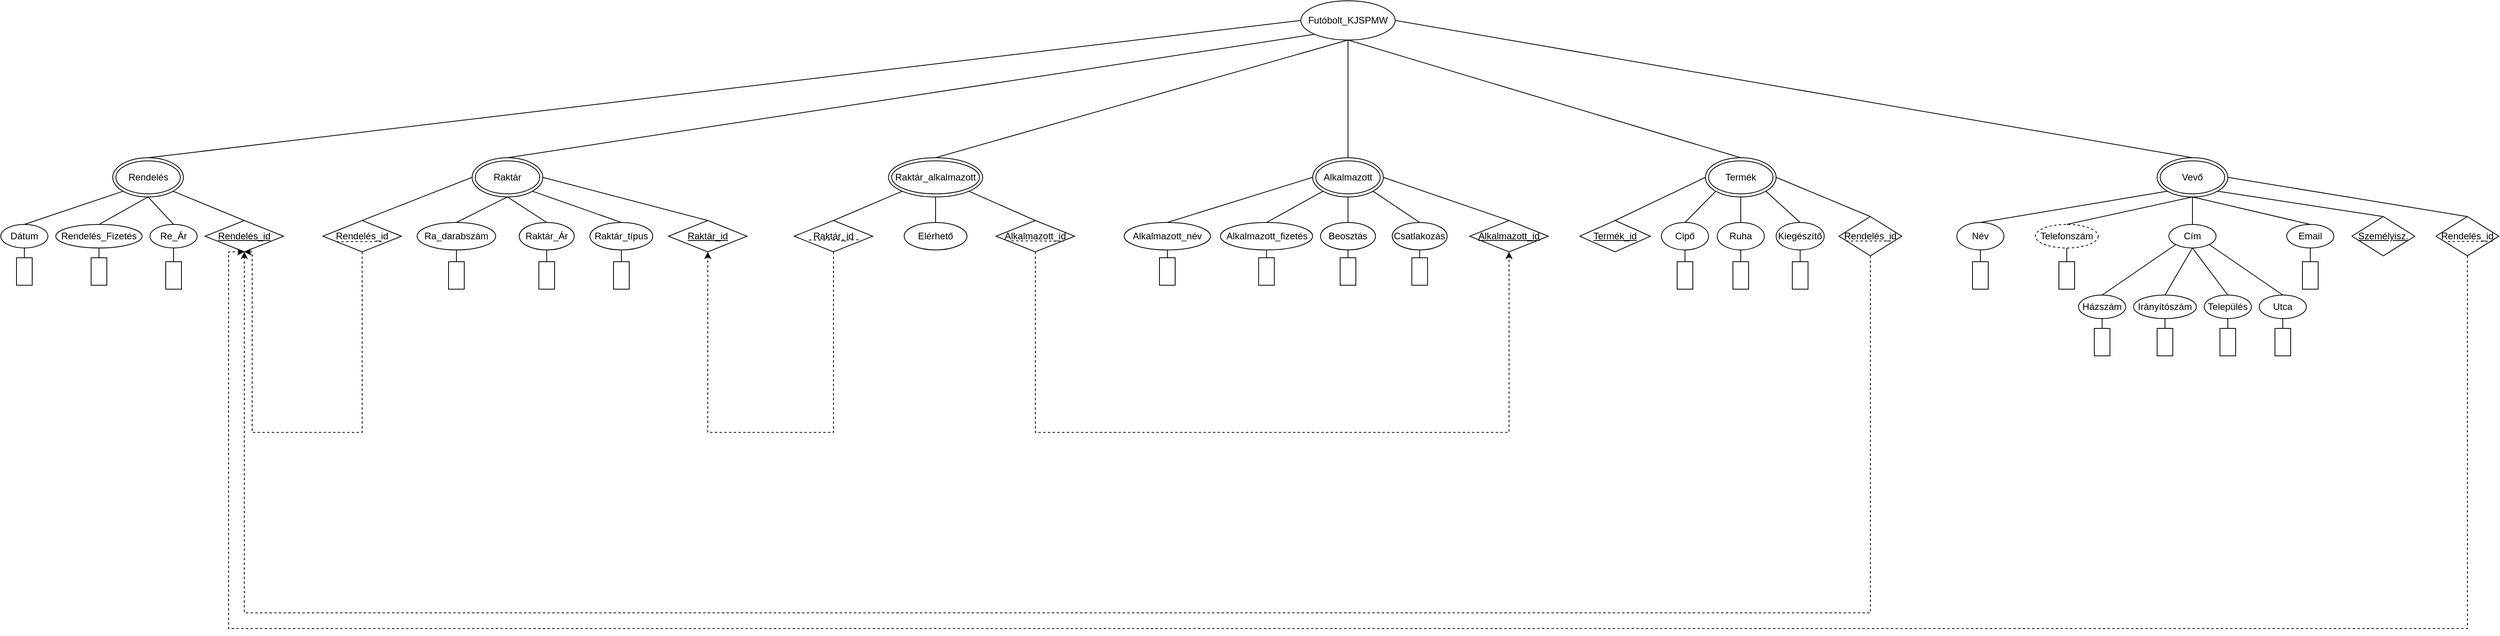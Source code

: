 <mxfile version="22.0.8" type="device">
  <diagram id="63BBPcMvWA2ueMVpNWyI" name="Page-1">
    <mxGraphModel dx="5061" dy="1160" grid="1" gridSize="10" guides="1" tooltips="1" connect="1" arrows="1" fold="1" page="1" pageScale="1" pageWidth="827" pageHeight="1169" math="0" shadow="0">
      <root>
        <mxCell id="0" />
        <mxCell id="1" parent="0" />
        <mxCell id="jJeBZXFCm9ks7arBBFyv-1" value="Futóbolt_KJSPMW" style="ellipse;whiteSpace=wrap;html=1;" parent="1" vertex="1">
          <mxGeometry x="-75" y="170" width="120" height="50" as="geometry" />
        </mxCell>
        <mxCell id="jJeBZXFCm9ks7arBBFyv-6" value="Raktár" style="ellipse;shape=doubleEllipse;whiteSpace=wrap;html=1;" parent="1" vertex="1">
          <mxGeometry x="-1130" y="370" width="90" height="50" as="geometry" />
        </mxCell>
        <mxCell id="jJeBZXFCm9ks7arBBFyv-7" value="Rendelés" style="ellipse;shape=doubleEllipse;whiteSpace=wrap;html=1;" parent="1" vertex="1">
          <mxGeometry x="-1587.5" y="370" width="90" height="50" as="geometry" />
        </mxCell>
        <mxCell id="jJeBZXFCm9ks7arBBFyv-8" value="Termék" style="ellipse;shape=doubleEllipse;whiteSpace=wrap;html=1;" parent="1" vertex="1">
          <mxGeometry x="440" y="370" width="90" height="50" as="geometry" />
        </mxCell>
        <mxCell id="jJeBZXFCm9ks7arBBFyv-10" value="Alkalmazott" style="ellipse;shape=doubleEllipse;whiteSpace=wrap;html=1;" parent="1" vertex="1">
          <mxGeometry x="-60" y="370" width="90" height="50" as="geometry" />
        </mxCell>
        <mxCell id="jJeBZXFCm9ks7arBBFyv-58" value="Dátum" style="ellipse;whiteSpace=wrap;html=1;" parent="1" vertex="1">
          <mxGeometry x="-1730" y="455" width="60" height="30" as="geometry" />
        </mxCell>
        <mxCell id="jJeBZXFCm9ks7arBBFyv-59" value="Rendelés_Fizetés" style="ellipse;whiteSpace=wrap;html=1;" parent="1" vertex="1">
          <mxGeometry x="-1660" y="455" width="110" height="30" as="geometry" />
        </mxCell>
        <mxCell id="jJeBZXFCm9ks7arBBFyv-61" value="Re_Ár" style="ellipse;whiteSpace=wrap;html=1;" parent="1" vertex="1">
          <mxGeometry x="-1540" y="455" width="60" height="30" as="geometry" />
        </mxCell>
        <mxCell id="jJeBZXFCm9ks7arBBFyv-62" value="" style="rounded=0;whiteSpace=wrap;html=1;rotation=90;" parent="1" vertex="1">
          <mxGeometry x="-1527.5" y="510" width="35" height="20" as="geometry" />
        </mxCell>
        <mxCell id="jJeBZXFCm9ks7arBBFyv-64" value="" style="rounded=0;whiteSpace=wrap;html=1;rotation=90;" parent="1" vertex="1">
          <mxGeometry x="-1717.5" y="505" width="35" height="20" as="geometry" />
        </mxCell>
        <mxCell id="jJeBZXFCm9ks7arBBFyv-65" value="" style="rounded=0;whiteSpace=wrap;html=1;rotation=90;" parent="1" vertex="1">
          <mxGeometry x="-1622.5" y="505" width="35" height="20" as="geometry" />
        </mxCell>
        <mxCell id="jJeBZXFCm9ks7arBBFyv-66" value="" style="endArrow=none;html=1;rounded=0;entryX=0;entryY=0.5;entryDx=0;entryDy=0;exitX=0.5;exitY=1;exitDx=0;exitDy=0;" parent="1" source="jJeBZXFCm9ks7arBBFyv-59" target="jJeBZXFCm9ks7arBBFyv-65" edge="1">
          <mxGeometry width="50" height="50" relative="1" as="geometry">
            <mxPoint x="-1745" y="560" as="sourcePoint" />
            <mxPoint x="-1695" y="510" as="targetPoint" />
          </mxGeometry>
        </mxCell>
        <mxCell id="jJeBZXFCm9ks7arBBFyv-67" value="" style="endArrow=none;html=1;rounded=0;entryX=0;entryY=0.5;entryDx=0;entryDy=0;exitX=0.5;exitY=1;exitDx=0;exitDy=0;" parent="1" source="jJeBZXFCm9ks7arBBFyv-58" target="jJeBZXFCm9ks7arBBFyv-64" edge="1">
          <mxGeometry width="50" height="50" relative="1" as="geometry">
            <mxPoint x="-1725" y="560" as="sourcePoint" />
            <mxPoint x="-1675" y="510" as="targetPoint" />
          </mxGeometry>
        </mxCell>
        <mxCell id="jJeBZXFCm9ks7arBBFyv-68" value="" style="endArrow=none;html=1;rounded=0;entryX=0.5;entryY=1;entryDx=0;entryDy=0;exitX=0;exitY=0.5;exitDx=0;exitDy=0;" parent="1" source="jJeBZXFCm9ks7arBBFyv-62" target="jJeBZXFCm9ks7arBBFyv-61" edge="1">
          <mxGeometry width="50" height="50" relative="1" as="geometry">
            <mxPoint x="-1505" y="615" as="sourcePoint" />
            <mxPoint x="-1455" y="565" as="targetPoint" />
          </mxGeometry>
        </mxCell>
        <mxCell id="jJeBZXFCm9ks7arBBFyv-74" value="" style="group" parent="1" vertex="1" connectable="0">
          <mxGeometry x="-1470" y="450" width="100" height="40" as="geometry" />
        </mxCell>
        <mxCell id="jJeBZXFCm9ks7arBBFyv-72" value="&lt;u&gt;Rendelés_id&lt;/u&gt;" style="rhombus;whiteSpace=wrap;html=1;" parent="jJeBZXFCm9ks7arBBFyv-74" vertex="1">
          <mxGeometry width="100" height="40" as="geometry" />
        </mxCell>
        <mxCell id="jJeBZXFCm9ks7arBBFyv-81" value="" style="endArrow=none;html=1;rounded=0;entryX=0.5;entryY=0;entryDx=0;entryDy=0;exitX=1;exitY=1;exitDx=0;exitDy=0;" parent="1" source="jJeBZXFCm9ks7arBBFyv-7" target="jJeBZXFCm9ks7arBBFyv-72" edge="1">
          <mxGeometry width="50" height="50" relative="1" as="geometry">
            <mxPoint x="-1490" y="630" as="sourcePoint" />
            <mxPoint x="-1440" y="580" as="targetPoint" />
          </mxGeometry>
        </mxCell>
        <mxCell id="jJeBZXFCm9ks7arBBFyv-82" value="" style="endArrow=none;html=1;rounded=0;entryX=0.5;entryY=0;entryDx=0;entryDy=0;exitX=0.5;exitY=1;exitDx=0;exitDy=0;" parent="1" source="jJeBZXFCm9ks7arBBFyv-7" target="jJeBZXFCm9ks7arBBFyv-61" edge="1">
          <mxGeometry width="50" height="50" relative="1" as="geometry">
            <mxPoint x="-1490" y="630" as="sourcePoint" />
            <mxPoint x="-1440" y="580" as="targetPoint" />
          </mxGeometry>
        </mxCell>
        <mxCell id="jJeBZXFCm9ks7arBBFyv-83" value="" style="endArrow=none;html=1;rounded=0;entryX=0.5;entryY=0;entryDx=0;entryDy=0;exitX=0.5;exitY=1;exitDx=0;exitDy=0;" parent="1" source="jJeBZXFCm9ks7arBBFyv-7" target="jJeBZXFCm9ks7arBBFyv-59" edge="1">
          <mxGeometry width="50" height="50" relative="1" as="geometry">
            <mxPoint x="-1490" y="630" as="sourcePoint" />
            <mxPoint x="-1440" y="580" as="targetPoint" />
          </mxGeometry>
        </mxCell>
        <mxCell id="jJeBZXFCm9ks7arBBFyv-84" value="" style="endArrow=none;html=1;rounded=0;entryX=0.5;entryY=0;entryDx=0;entryDy=0;exitX=0;exitY=1;exitDx=0;exitDy=0;" parent="1" source="jJeBZXFCm9ks7arBBFyv-7" target="jJeBZXFCm9ks7arBBFyv-58" edge="1">
          <mxGeometry width="50" height="50" relative="1" as="geometry">
            <mxPoint x="-1490" y="630" as="sourcePoint" />
            <mxPoint x="-1440" y="580" as="targetPoint" />
          </mxGeometry>
        </mxCell>
        <mxCell id="jJeBZXFCm9ks7arBBFyv-87" value="Cipő" style="ellipse;whiteSpace=wrap;html=1;" parent="1" vertex="1">
          <mxGeometry x="384" y="452.5" width="60" height="35" as="geometry" />
        </mxCell>
        <mxCell id="jJeBZXFCm9ks7arBBFyv-88" value="" style="rounded=0;whiteSpace=wrap;html=1;rotation=90;" parent="1" vertex="1">
          <mxGeometry x="396.5" y="510" width="35" height="20" as="geometry" />
        </mxCell>
        <mxCell id="jJeBZXFCm9ks7arBBFyv-89" value="" style="endArrow=none;html=1;rounded=0;entryX=0.5;entryY=1;entryDx=0;entryDy=0;exitX=0;exitY=0.5;exitDx=0;exitDy=0;" parent="1" source="jJeBZXFCm9ks7arBBFyv-88" target="jJeBZXFCm9ks7arBBFyv-87" edge="1">
          <mxGeometry width="50" height="50" relative="1" as="geometry">
            <mxPoint x="495" y="555" as="sourcePoint" />
            <mxPoint x="545" y="505" as="targetPoint" />
          </mxGeometry>
        </mxCell>
        <mxCell id="jJeBZXFCm9ks7arBBFyv-90" value="Ruha" style="ellipse;whiteSpace=wrap;html=1;" parent="1" vertex="1">
          <mxGeometry x="455" y="452.5" width="60" height="35" as="geometry" />
        </mxCell>
        <mxCell id="jJeBZXFCm9ks7arBBFyv-91" value="" style="rounded=0;whiteSpace=wrap;html=1;rotation=90;" parent="1" vertex="1">
          <mxGeometry x="467.5" y="510" width="35" height="20" as="geometry" />
        </mxCell>
        <mxCell id="jJeBZXFCm9ks7arBBFyv-92" value="" style="endArrow=none;html=1;rounded=0;entryX=0.5;entryY=1;entryDx=0;entryDy=0;exitX=0;exitY=0.5;exitDx=0;exitDy=0;" parent="1" source="jJeBZXFCm9ks7arBBFyv-91" target="jJeBZXFCm9ks7arBBFyv-90" edge="1">
          <mxGeometry width="50" height="50" relative="1" as="geometry">
            <mxPoint x="572" y="555" as="sourcePoint" />
            <mxPoint x="622" y="505" as="targetPoint" />
          </mxGeometry>
        </mxCell>
        <mxCell id="jJeBZXFCm9ks7arBBFyv-99" value="Kiegészítő" style="ellipse;whiteSpace=wrap;html=1;aspect=fixed;" parent="1" vertex="1">
          <mxGeometry x="530" y="452.5" width="61.25" height="35" as="geometry" />
        </mxCell>
        <mxCell id="jJeBZXFCm9ks7arBBFyv-100" value="" style="rounded=0;whiteSpace=wrap;html=1;rotation=90;" parent="1" vertex="1">
          <mxGeometry x="543.13" y="510" width="35" height="20" as="geometry" />
        </mxCell>
        <mxCell id="jJeBZXFCm9ks7arBBFyv-101" value="" style="endArrow=none;html=1;rounded=0;entryX=0.5;entryY=1;entryDx=0;entryDy=0;exitX=0;exitY=0.5;exitDx=0;exitDy=0;" parent="1" source="jJeBZXFCm9ks7arBBFyv-100" target="jJeBZXFCm9ks7arBBFyv-99" edge="1">
          <mxGeometry width="50" height="50" relative="1" as="geometry">
            <mxPoint x="625" y="565" as="sourcePoint" />
            <mxPoint x="675" y="515" as="targetPoint" />
          </mxGeometry>
        </mxCell>
        <mxCell id="jJeBZXFCm9ks7arBBFyv-108" value="&lt;u&gt;Termék_id&lt;/u&gt;" style="rhombus;whiteSpace=wrap;html=1;" parent="1" vertex="1">
          <mxGeometry x="280" y="450" width="90" height="40" as="geometry" />
        </mxCell>
        <mxCell id="jJeBZXFCm9ks7arBBFyv-115" value="" style="endArrow=none;html=1;rounded=0;entryX=0.5;entryY=0;entryDx=0;entryDy=0;exitX=1;exitY=1;exitDx=0;exitDy=0;" parent="1" source="jJeBZXFCm9ks7arBBFyv-8" target="jJeBZXFCm9ks7arBBFyv-99" edge="1">
          <mxGeometry width="50" height="50" relative="1" as="geometry">
            <mxPoint x="420" y="650" as="sourcePoint" />
            <mxPoint x="470" y="600" as="targetPoint" />
          </mxGeometry>
        </mxCell>
        <mxCell id="jJeBZXFCm9ks7arBBFyv-116" value="" style="endArrow=none;html=1;rounded=0;entryX=0.5;entryY=0;entryDx=0;entryDy=0;exitX=0.5;exitY=1;exitDx=0;exitDy=0;" parent="1" source="jJeBZXFCm9ks7arBBFyv-8" target="jJeBZXFCm9ks7arBBFyv-90" edge="1">
          <mxGeometry width="50" height="50" relative="1" as="geometry">
            <mxPoint x="420" y="650" as="sourcePoint" />
            <mxPoint x="470" y="600" as="targetPoint" />
          </mxGeometry>
        </mxCell>
        <mxCell id="jJeBZXFCm9ks7arBBFyv-117" value="" style="endArrow=none;html=1;rounded=0;entryX=0;entryY=1;entryDx=0;entryDy=0;exitX=0.5;exitY=0;exitDx=0;exitDy=0;" parent="1" source="jJeBZXFCm9ks7arBBFyv-87" target="jJeBZXFCm9ks7arBBFyv-8" edge="1">
          <mxGeometry width="50" height="50" relative="1" as="geometry">
            <mxPoint x="420" y="650" as="sourcePoint" />
            <mxPoint x="470" y="600" as="targetPoint" />
          </mxGeometry>
        </mxCell>
        <mxCell id="jJeBZXFCm9ks7arBBFyv-118" value="" style="endArrow=none;html=1;rounded=0;entryX=0;entryY=0.5;entryDx=0;entryDy=0;exitX=0.5;exitY=0;exitDx=0;exitDy=0;" parent="1" source="jJeBZXFCm9ks7arBBFyv-108" target="jJeBZXFCm9ks7arBBFyv-8" edge="1">
          <mxGeometry width="50" height="50" relative="1" as="geometry">
            <mxPoint x="420" y="650" as="sourcePoint" />
            <mxPoint x="470" y="600" as="targetPoint" />
          </mxGeometry>
        </mxCell>
        <mxCell id="jJeBZXFCm9ks7arBBFyv-122" value="Raktár_Ár" style="ellipse;whiteSpace=wrap;html=1;" parent="1" vertex="1">
          <mxGeometry x="-1070" y="452.5" width="70" height="35" as="geometry" />
        </mxCell>
        <mxCell id="jJeBZXFCm9ks7arBBFyv-123" value="" style="rounded=0;whiteSpace=wrap;html=1;rotation=90;" parent="1" vertex="1">
          <mxGeometry x="-1052.5" y="510" width="35" height="20" as="geometry" />
        </mxCell>
        <mxCell id="jJeBZXFCm9ks7arBBFyv-124" value="" style="endArrow=none;html=1;rounded=0;entryX=0.5;entryY=1;entryDx=0;entryDy=0;exitX=0;exitY=0.5;exitDx=0;exitDy=0;" parent="1" source="jJeBZXFCm9ks7arBBFyv-123" target="jJeBZXFCm9ks7arBBFyv-122" edge="1">
          <mxGeometry width="50" height="50" relative="1" as="geometry">
            <mxPoint x="-995" y="545" as="sourcePoint" />
            <mxPoint x="-945" y="495" as="targetPoint" />
          </mxGeometry>
        </mxCell>
        <mxCell id="jJeBZXFCm9ks7arBBFyv-125" value="Raktár_típus" style="ellipse;whiteSpace=wrap;html=1;" parent="1" vertex="1">
          <mxGeometry x="-980" y="452.5" width="80" height="35" as="geometry" />
        </mxCell>
        <mxCell id="jJeBZXFCm9ks7arBBFyv-126" value="" style="rounded=0;whiteSpace=wrap;html=1;rotation=90;" parent="1" vertex="1">
          <mxGeometry x="-957.5" y="510" width="35" height="20" as="geometry" />
        </mxCell>
        <mxCell id="jJeBZXFCm9ks7arBBFyv-127" value="" style="endArrow=none;html=1;rounded=0;entryX=0.5;entryY=1;entryDx=0;entryDy=0;exitX=0;exitY=0.5;exitDx=0;exitDy=0;" parent="1" source="jJeBZXFCm9ks7arBBFyv-126" target="jJeBZXFCm9ks7arBBFyv-125" edge="1">
          <mxGeometry width="50" height="50" relative="1" as="geometry">
            <mxPoint x="-905" y="555" as="sourcePoint" />
            <mxPoint x="-855" y="505" as="targetPoint" />
          </mxGeometry>
        </mxCell>
        <mxCell id="jJeBZXFCm9ks7arBBFyv-128" value="Ra_darabszám" style="ellipse;whiteSpace=wrap;html=1;" parent="1" vertex="1">
          <mxGeometry x="-1200" y="452.5" width="100" height="35" as="geometry" />
        </mxCell>
        <mxCell id="jJeBZXFCm9ks7arBBFyv-129" value="" style="rounded=0;whiteSpace=wrap;html=1;rotation=90;" parent="1" vertex="1">
          <mxGeometry x="-1167.5" y="510" width="35" height="20" as="geometry" />
        </mxCell>
        <mxCell id="jJeBZXFCm9ks7arBBFyv-130" value="" style="endArrow=none;html=1;rounded=0;entryX=0.5;entryY=1;entryDx=0;entryDy=0;exitX=0;exitY=0.5;exitDx=0;exitDy=0;" parent="1" source="jJeBZXFCm9ks7arBBFyv-129" target="jJeBZXFCm9ks7arBBFyv-128" edge="1">
          <mxGeometry width="50" height="50" relative="1" as="geometry">
            <mxPoint x="-1065" y="545" as="sourcePoint" />
            <mxPoint x="-1015" y="495" as="targetPoint" />
          </mxGeometry>
        </mxCell>
        <mxCell id="jJeBZXFCm9ks7arBBFyv-132" value="&lt;u&gt;Raktár_id&lt;/u&gt;" style="rhombus;whiteSpace=wrap;html=1;" parent="1" vertex="1">
          <mxGeometry x="-880" y="450" width="100" height="40" as="geometry" />
        </mxCell>
        <mxCell id="jJeBZXFCm9ks7arBBFyv-135" value="" style="endArrow=none;html=1;rounded=0;entryX=0.5;entryY=0;entryDx=0;entryDy=0;exitX=0.5;exitY=1;exitDx=0;exitDy=0;" parent="1" source="jJeBZXFCm9ks7arBBFyv-6" target="jJeBZXFCm9ks7arBBFyv-128" edge="1">
          <mxGeometry width="50" height="50" relative="1" as="geometry">
            <mxPoint x="-1080" y="490" as="sourcePoint" />
            <mxPoint x="-1030" y="440" as="targetPoint" />
          </mxGeometry>
        </mxCell>
        <mxCell id="jJeBZXFCm9ks7arBBFyv-136" value="" style="endArrow=none;html=1;rounded=0;entryX=0.5;entryY=0;entryDx=0;entryDy=0;exitX=1;exitY=0.5;exitDx=0;exitDy=0;" parent="1" source="jJeBZXFCm9ks7arBBFyv-6" target="jJeBZXFCm9ks7arBBFyv-132" edge="1">
          <mxGeometry width="50" height="50" relative="1" as="geometry">
            <mxPoint x="-1080" y="490" as="sourcePoint" />
            <mxPoint x="-1030" y="440" as="targetPoint" />
          </mxGeometry>
        </mxCell>
        <mxCell id="jJeBZXFCm9ks7arBBFyv-137" value="" style="endArrow=none;html=1;rounded=0;entryX=0.5;entryY=1;entryDx=0;entryDy=0;exitX=0.5;exitY=0;exitDx=0;exitDy=0;" parent="1" source="jJeBZXFCm9ks7arBBFyv-122" target="jJeBZXFCm9ks7arBBFyv-6" edge="1">
          <mxGeometry width="50" height="50" relative="1" as="geometry">
            <mxPoint x="-1080" y="490" as="sourcePoint" />
            <mxPoint x="-1030" y="440" as="targetPoint" />
          </mxGeometry>
        </mxCell>
        <mxCell id="jJeBZXFCm9ks7arBBFyv-138" value="" style="endArrow=none;html=1;rounded=0;entryX=0.5;entryY=0;entryDx=0;entryDy=0;exitX=1;exitY=1;exitDx=0;exitDy=0;" parent="1" source="jJeBZXFCm9ks7arBBFyv-6" target="jJeBZXFCm9ks7arBBFyv-125" edge="1">
          <mxGeometry width="50" height="50" relative="1" as="geometry">
            <mxPoint x="-1080" y="490" as="sourcePoint" />
            <mxPoint x="-1030" y="440" as="targetPoint" />
          </mxGeometry>
        </mxCell>
        <mxCell id="jJeBZXFCm9ks7arBBFyv-150" value="Beosztás" style="ellipse;whiteSpace=wrap;html=1;" parent="1" vertex="1">
          <mxGeometry x="-50" y="452.5" width="70" height="35" as="geometry" />
        </mxCell>
        <mxCell id="jJeBZXFCm9ks7arBBFyv-151" value="" style="rounded=0;whiteSpace=wrap;html=1;rotation=90;" parent="1" vertex="1">
          <mxGeometry x="-32.5" y="505" width="35" height="20" as="geometry" />
        </mxCell>
        <mxCell id="jJeBZXFCm9ks7arBBFyv-152" value="" style="endArrow=none;html=1;rounded=0;entryX=0.5;entryY=1;entryDx=0;entryDy=0;exitX=0;exitY=0.5;exitDx=0;exitDy=0;" parent="1" source="jJeBZXFCm9ks7arBBFyv-151" target="jJeBZXFCm9ks7arBBFyv-150" edge="1">
          <mxGeometry width="50" height="50" relative="1" as="geometry">
            <mxPoint x="53.75" y="540" as="sourcePoint" />
            <mxPoint x="103.75" y="490" as="targetPoint" />
          </mxGeometry>
        </mxCell>
        <mxCell id="jJeBZXFCm9ks7arBBFyv-163" value="Csatlakozás" style="ellipse;whiteSpace=wrap;html=1;" parent="1" vertex="1">
          <mxGeometry x="41.25" y="452.5" width="70" height="35" as="geometry" />
        </mxCell>
        <mxCell id="jJeBZXFCm9ks7arBBFyv-164" value="" style="rounded=0;whiteSpace=wrap;html=1;rotation=90;" parent="1" vertex="1">
          <mxGeometry x="58.75" y="505" width="35" height="20" as="geometry" />
        </mxCell>
        <mxCell id="jJeBZXFCm9ks7arBBFyv-165" value="" style="endArrow=none;html=1;rounded=0;entryX=0.5;entryY=1;entryDx=0;entryDy=0;exitX=0;exitY=0.5;exitDx=0;exitDy=0;" parent="1" source="jJeBZXFCm9ks7arBBFyv-164" target="jJeBZXFCm9ks7arBBFyv-163" edge="1">
          <mxGeometry width="50" height="50" relative="1" as="geometry">
            <mxPoint x="133.75" y="540" as="sourcePoint" />
            <mxPoint x="183.75" y="490" as="targetPoint" />
          </mxGeometry>
        </mxCell>
        <mxCell id="jJeBZXFCm9ks7arBBFyv-166" value="Alkalmazott_fizetés" style="ellipse;whiteSpace=wrap;html=1;" parent="1" vertex="1">
          <mxGeometry x="-177.5" y="452.5" width="117.5" height="35" as="geometry" />
        </mxCell>
        <mxCell id="jJeBZXFCm9ks7arBBFyv-167" value="" style="rounded=0;whiteSpace=wrap;html=1;rotation=90;" parent="1" vertex="1">
          <mxGeometry x="-136.25" y="505" width="35" height="20" as="geometry" />
        </mxCell>
        <mxCell id="jJeBZXFCm9ks7arBBFyv-168" value="" style="endArrow=none;html=1;rounded=0;entryX=0.5;entryY=1;entryDx=0;entryDy=0;exitX=0;exitY=0.5;exitDx=0;exitDy=0;" parent="1" source="jJeBZXFCm9ks7arBBFyv-167" target="jJeBZXFCm9ks7arBBFyv-166" edge="1">
          <mxGeometry width="50" height="50" relative="1" as="geometry">
            <mxPoint x="-77.25" y="540" as="sourcePoint" />
            <mxPoint x="-27.25" y="490" as="targetPoint" />
          </mxGeometry>
        </mxCell>
        <mxCell id="jJeBZXFCm9ks7arBBFyv-169" value="Alkalmazott_név" style="ellipse;whiteSpace=wrap;html=1;" parent="1" vertex="1">
          <mxGeometry x="-300" y="452.5" width="110" height="35" as="geometry" />
        </mxCell>
        <mxCell id="jJeBZXFCm9ks7arBBFyv-170" value="" style="rounded=0;whiteSpace=wrap;html=1;rotation=90;" parent="1" vertex="1">
          <mxGeometry x="-262.5" y="505" width="35" height="20" as="geometry" />
        </mxCell>
        <mxCell id="jJeBZXFCm9ks7arBBFyv-171" value="" style="endArrow=none;html=1;rounded=0;entryX=0.5;entryY=1;entryDx=0;entryDy=0;exitX=0;exitY=0.5;exitDx=0;exitDy=0;" parent="1" source="jJeBZXFCm9ks7arBBFyv-170" target="jJeBZXFCm9ks7arBBFyv-169" edge="1">
          <mxGeometry width="50" height="50" relative="1" as="geometry">
            <mxPoint x="-196.25" y="540" as="sourcePoint" />
            <mxPoint x="-146.25" y="490" as="targetPoint" />
          </mxGeometry>
        </mxCell>
        <mxCell id="jJeBZXFCm9ks7arBBFyv-173" value="&lt;u&gt;Alkalmazott_id&lt;/u&gt;" style="rhombus;whiteSpace=wrap;html=1;" parent="1" vertex="1">
          <mxGeometry x="140" y="450" width="100" height="40" as="geometry" />
        </mxCell>
        <mxCell id="jJeBZXFCm9ks7arBBFyv-176" value="" style="endArrow=none;html=1;rounded=0;entryX=0.5;entryY=0;entryDx=0;entryDy=0;exitX=0;exitY=1;exitDx=0;exitDy=0;" parent="1" source="jJeBZXFCm9ks7arBBFyv-10" target="jJeBZXFCm9ks7arBBFyv-166" edge="1">
          <mxGeometry width="50" height="50" relative="1" as="geometry">
            <mxPoint x="-121.25" y="525" as="sourcePoint" />
            <mxPoint x="-71.25" y="475" as="targetPoint" />
          </mxGeometry>
        </mxCell>
        <mxCell id="jJeBZXFCm9ks7arBBFyv-177" value="" style="endArrow=none;html=1;rounded=0;entryX=0.5;entryY=0;entryDx=0;entryDy=0;exitX=0;exitY=0.5;exitDx=0;exitDy=0;" parent="1" source="jJeBZXFCm9ks7arBBFyv-10" target="jJeBZXFCm9ks7arBBFyv-169" edge="1">
          <mxGeometry width="50" height="50" relative="1" as="geometry">
            <mxPoint x="-121.25" y="525" as="sourcePoint" />
            <mxPoint x="-71.25" y="475" as="targetPoint" />
          </mxGeometry>
        </mxCell>
        <mxCell id="jJeBZXFCm9ks7arBBFyv-178" value="" style="endArrow=none;html=1;rounded=0;entryX=0.5;entryY=1;entryDx=0;entryDy=0;exitX=0.5;exitY=0;exitDx=0;exitDy=0;" parent="1" source="jJeBZXFCm9ks7arBBFyv-150" target="jJeBZXFCm9ks7arBBFyv-10" edge="1">
          <mxGeometry width="50" height="50" relative="1" as="geometry">
            <mxPoint x="-121.25" y="525" as="sourcePoint" />
            <mxPoint x="-71.25" y="475" as="targetPoint" />
          </mxGeometry>
        </mxCell>
        <mxCell id="jJeBZXFCm9ks7arBBFyv-179" value="" style="endArrow=none;html=1;rounded=0;entryX=0.5;entryY=0;entryDx=0;entryDy=0;exitX=1;exitY=1;exitDx=0;exitDy=0;" parent="1" source="jJeBZXFCm9ks7arBBFyv-10" target="jJeBZXFCm9ks7arBBFyv-163" edge="1">
          <mxGeometry width="50" height="50" relative="1" as="geometry">
            <mxPoint x="-121.25" y="525" as="sourcePoint" />
            <mxPoint x="-71.25" y="475" as="targetPoint" />
          </mxGeometry>
        </mxCell>
        <mxCell id="jJeBZXFCm9ks7arBBFyv-181" value="" style="endArrow=none;html=1;rounded=0;exitX=1;exitY=0.5;exitDx=0;exitDy=0;entryX=0.5;entryY=0;entryDx=0;entryDy=0;" parent="1" source="jJeBZXFCm9ks7arBBFyv-10" target="jJeBZXFCm9ks7arBBFyv-173" edge="1">
          <mxGeometry width="50" height="50" relative="1" as="geometry">
            <mxPoint x="-121.25" y="525" as="sourcePoint" />
            <mxPoint x="-71.25" y="475" as="targetPoint" />
          </mxGeometry>
        </mxCell>
        <mxCell id="0SyIwUQJEbW2ERKStpPj-2" value="" style="endArrow=none;html=1;rounded=0;exitX=0.5;exitY=0;exitDx=0;exitDy=0;entryX=0;entryY=0.5;entryDx=0;entryDy=0;" parent="1" source="jJeBZXFCm9ks7arBBFyv-7" target="jJeBZXFCm9ks7arBBFyv-1" edge="1">
          <mxGeometry width="50" height="50" relative="1" as="geometry">
            <mxPoint x="-220" y="300" as="sourcePoint" />
            <mxPoint x="-170" y="250" as="targetPoint" />
          </mxGeometry>
        </mxCell>
        <mxCell id="0SyIwUQJEbW2ERKStpPj-3" value="" style="endArrow=none;html=1;rounded=0;exitX=0.5;exitY=0;exitDx=0;exitDy=0;entryX=0.5;entryY=1;entryDx=0;entryDy=0;" parent="1" source="jJeBZXFCm9ks7arBBFyv-10" target="jJeBZXFCm9ks7arBBFyv-1" edge="1">
          <mxGeometry width="50" height="50" relative="1" as="geometry">
            <mxPoint x="-220" y="300" as="sourcePoint" />
            <mxPoint x="-170" y="250" as="targetPoint" />
          </mxGeometry>
        </mxCell>
        <mxCell id="0SyIwUQJEbW2ERKStpPj-4" value="" style="endArrow=none;html=1;rounded=0;exitX=0.5;exitY=0;exitDx=0;exitDy=0;entryX=0;entryY=1;entryDx=0;entryDy=0;" parent="1" source="jJeBZXFCm9ks7arBBFyv-6" target="jJeBZXFCm9ks7arBBFyv-1" edge="1">
          <mxGeometry width="50" height="50" relative="1" as="geometry">
            <mxPoint x="-220" y="300" as="sourcePoint" />
            <mxPoint x="-170" y="250" as="targetPoint" />
          </mxGeometry>
        </mxCell>
        <mxCell id="0SyIwUQJEbW2ERKStpPj-5" value="" style="endArrow=none;html=1;rounded=0;exitX=0.5;exitY=0;exitDx=0;exitDy=0;entryX=0.5;entryY=1;entryDx=0;entryDy=0;" parent="1" source="jJeBZXFCm9ks7arBBFyv-8" target="jJeBZXFCm9ks7arBBFyv-1" edge="1">
          <mxGeometry width="50" height="50" relative="1" as="geometry">
            <mxPoint x="-220" y="300" as="sourcePoint" />
            <mxPoint x="-170" y="250" as="targetPoint" />
          </mxGeometry>
        </mxCell>
        <mxCell id="0SyIwUQJEbW2ERKStpPj-6" value="" style="endArrow=none;html=1;rounded=0;exitX=0.5;exitY=0;exitDx=0;exitDy=0;entryX=1;entryY=0.5;entryDx=0;entryDy=0;" parent="1" source="jJeBZXFCm9ks7arBBFyv-9" target="jJeBZXFCm9ks7arBBFyv-1" edge="1">
          <mxGeometry width="50" height="50" relative="1" as="geometry">
            <mxPoint x="-220" y="300" as="sourcePoint" />
            <mxPoint x="-170" y="250" as="targetPoint" />
          </mxGeometry>
        </mxCell>
        <mxCell id="jJeBZXFCm9ks7arBBFyv-9" value="Vevő" style="ellipse;shape=doubleEllipse;whiteSpace=wrap;html=1;" parent="1" vertex="1">
          <mxGeometry x="1015" y="370" width="90" height="50" as="geometry" />
        </mxCell>
        <mxCell id="jJeBZXFCm9ks7arBBFyv-11" value="Email" style="ellipse;whiteSpace=wrap;html=1;" parent="1" vertex="1">
          <mxGeometry x="1180" y="455" width="60" height="30" as="geometry" />
        </mxCell>
        <mxCell id="jJeBZXFCm9ks7arBBFyv-13" value="Telefonszám" style="ellipse;whiteSpace=wrap;html=1;dashed=1;" parent="1" vertex="1">
          <mxGeometry x="860" y="455" width="80" height="30" as="geometry" />
        </mxCell>
        <mxCell id="jJeBZXFCm9ks7arBBFyv-16" value="Név" style="ellipse;whiteSpace=wrap;html=1;" parent="1" vertex="1">
          <mxGeometry x="760" y="452.5" width="60" height="35" as="geometry" />
        </mxCell>
        <mxCell id="jJeBZXFCm9ks7arBBFyv-34" value="" style="endArrow=none;html=1;rounded=0;entryX=0.5;entryY=0;entryDx=0;entryDy=0;exitX=0.5;exitY=1;exitDx=0;exitDy=0;" parent="1" source="jJeBZXFCm9ks7arBBFyv-9" target="jJeBZXFCm9ks7arBBFyv-22" edge="1">
          <mxGeometry width="50" height="50" relative="1" as="geometry">
            <mxPoint x="970" y="460" as="sourcePoint" />
            <mxPoint x="1020" y="410" as="targetPoint" />
          </mxGeometry>
        </mxCell>
        <mxCell id="jJeBZXFCm9ks7arBBFyv-35" value="" style="rounded=0;whiteSpace=wrap;html=1;rotation=90;" parent="1" vertex="1">
          <mxGeometry x="927.5" y="595" width="35" height="20" as="geometry" />
        </mxCell>
        <mxCell id="jJeBZXFCm9ks7arBBFyv-36" value="" style="rounded=0;whiteSpace=wrap;html=1;rotation=90;" parent="1" vertex="1">
          <mxGeometry x="1157.5" y="595" width="35" height="20" as="geometry" />
        </mxCell>
        <mxCell id="jJeBZXFCm9ks7arBBFyv-37" value="" style="rounded=0;whiteSpace=wrap;html=1;rotation=90;" parent="1" vertex="1">
          <mxGeometry x="1007.5" y="595" width="35" height="20" as="geometry" />
        </mxCell>
        <mxCell id="jJeBZXFCm9ks7arBBFyv-38" value="" style="rounded=0;whiteSpace=wrap;html=1;rotation=90;" parent="1" vertex="1">
          <mxGeometry x="1087.5" y="595" width="35" height="20" as="geometry" />
        </mxCell>
        <mxCell id="jJeBZXFCm9ks7arBBFyv-39" value="" style="endArrow=none;html=1;rounded=0;entryX=0;entryY=0.5;entryDx=0;entryDy=0;exitX=0.5;exitY=1;exitDx=0;exitDy=0;" parent="1" source="jJeBZXFCm9ks7arBBFyv-19" target="jJeBZXFCm9ks7arBBFyv-38" edge="1">
          <mxGeometry width="50" height="50" relative="1" as="geometry">
            <mxPoint x="990" y="650" as="sourcePoint" />
            <mxPoint x="1040" y="600" as="targetPoint" />
          </mxGeometry>
        </mxCell>
        <mxCell id="jJeBZXFCm9ks7arBBFyv-40" value="" style="endArrow=none;html=1;rounded=0;entryX=0;entryY=0.5;entryDx=0;entryDy=0;exitX=0.5;exitY=1;exitDx=0;exitDy=0;" parent="1" source="jJeBZXFCm9ks7arBBFyv-14" target="jJeBZXFCm9ks7arBBFyv-37" edge="1">
          <mxGeometry width="50" height="50" relative="1" as="geometry">
            <mxPoint x="990" y="650" as="sourcePoint" />
            <mxPoint x="1040" y="600" as="targetPoint" />
          </mxGeometry>
        </mxCell>
        <mxCell id="jJeBZXFCm9ks7arBBFyv-41" value="" style="endArrow=none;html=1;rounded=0;entryX=0.5;entryY=1;entryDx=0;entryDy=0;exitX=0;exitY=0.5;exitDx=0;exitDy=0;" parent="1" source="jJeBZXFCm9ks7arBBFyv-35" target="jJeBZXFCm9ks7arBBFyv-21" edge="1">
          <mxGeometry width="50" height="50" relative="1" as="geometry">
            <mxPoint x="990" y="650" as="sourcePoint" />
            <mxPoint x="1040" y="600" as="targetPoint" />
          </mxGeometry>
        </mxCell>
        <mxCell id="jJeBZXFCm9ks7arBBFyv-42" value="" style="endArrow=none;html=1;rounded=0;entryX=0.5;entryY=1;entryDx=0;entryDy=0;exitX=0;exitY=0.5;exitDx=0;exitDy=0;" parent="1" source="jJeBZXFCm9ks7arBBFyv-36" target="jJeBZXFCm9ks7arBBFyv-20" edge="1">
          <mxGeometry width="50" height="50" relative="1" as="geometry">
            <mxPoint x="1100" y="650" as="sourcePoint" />
            <mxPoint x="1150" y="600" as="targetPoint" />
          </mxGeometry>
        </mxCell>
        <mxCell id="jJeBZXFCm9ks7arBBFyv-43" value="" style="rounded=0;whiteSpace=wrap;html=1;rotation=90;" parent="1" vertex="1">
          <mxGeometry x="1192.5" y="510" width="35" height="20" as="geometry" />
        </mxCell>
        <mxCell id="jJeBZXFCm9ks7arBBFyv-44" value="" style="endArrow=none;html=1;rounded=0;entryX=0.5;entryY=1;entryDx=0;entryDy=0;exitX=0;exitY=0.5;exitDx=0;exitDy=0;" parent="1" source="jJeBZXFCm9ks7arBBFyv-43" target="jJeBZXFCm9ks7arBBFyv-11" edge="1">
          <mxGeometry width="50" height="50" relative="1" as="geometry">
            <mxPoint x="1075" y="510" as="sourcePoint" />
            <mxPoint x="1125" y="460" as="targetPoint" />
          </mxGeometry>
        </mxCell>
        <mxCell id="jJeBZXFCm9ks7arBBFyv-45" value="" style="rounded=0;whiteSpace=wrap;html=1;rotation=90;" parent="1" vertex="1">
          <mxGeometry x="882.5" y="510" width="35" height="20" as="geometry" />
        </mxCell>
        <mxCell id="jJeBZXFCm9ks7arBBFyv-46" value="" style="rounded=0;whiteSpace=wrap;html=1;rotation=90;" parent="1" vertex="1">
          <mxGeometry x="772.5" y="510" width="35" height="20" as="geometry" />
        </mxCell>
        <mxCell id="jJeBZXFCm9ks7arBBFyv-48" value="" style="endArrow=none;html=1;rounded=0;entryX=0.5;entryY=1;entryDx=0;entryDy=0;exitX=0;exitY=0.5;exitDx=0;exitDy=0;" parent="1" source="jJeBZXFCm9ks7arBBFyv-45" target="jJeBZXFCm9ks7arBBFyv-13" edge="1">
          <mxGeometry width="50" height="50" relative="1" as="geometry">
            <mxPoint x="780" y="630" as="sourcePoint" />
            <mxPoint x="830" y="580" as="targetPoint" />
          </mxGeometry>
        </mxCell>
        <mxCell id="jJeBZXFCm9ks7arBBFyv-49" value="" style="endArrow=none;html=1;rounded=0;entryX=0.5;entryY=1;entryDx=0;entryDy=0;exitX=0;exitY=0.5;exitDx=0;exitDy=0;" parent="1" source="jJeBZXFCm9ks7arBBFyv-46" target="jJeBZXFCm9ks7arBBFyv-16" edge="1">
          <mxGeometry width="50" height="50" relative="1" as="geometry">
            <mxPoint x="1010" y="650" as="sourcePoint" />
            <mxPoint x="1060" y="600" as="targetPoint" />
          </mxGeometry>
        </mxCell>
        <mxCell id="jJeBZXFCm9ks7arBBFyv-51" value="" style="endArrow=none;html=1;rounded=0;entryX=0.5;entryY=0;entryDx=0;entryDy=0;exitX=0.5;exitY=1;exitDx=0;exitDy=0;" parent="1" source="jJeBZXFCm9ks7arBBFyv-9" target="jJeBZXFCm9ks7arBBFyv-11" edge="1">
          <mxGeometry width="50" height="50" relative="1" as="geometry">
            <mxPoint x="1040" y="540" as="sourcePoint" />
            <mxPoint x="1090" y="490" as="targetPoint" />
          </mxGeometry>
        </mxCell>
        <mxCell id="jJeBZXFCm9ks7arBBFyv-53" value="" style="endArrow=none;html=1;rounded=0;entryX=0.5;entryY=0;entryDx=0;entryDy=0;exitX=0.5;exitY=1;exitDx=0;exitDy=0;" parent="1" source="jJeBZXFCm9ks7arBBFyv-9" target="jJeBZXFCm9ks7arBBFyv-13" edge="1">
          <mxGeometry width="50" height="50" relative="1" as="geometry">
            <mxPoint x="1040" y="540" as="sourcePoint" />
            <mxPoint x="1090" y="490" as="targetPoint" />
          </mxGeometry>
        </mxCell>
        <mxCell id="jJeBZXFCm9ks7arBBFyv-54" value="" style="endArrow=none;html=1;rounded=0;entryX=0.5;entryY=0;entryDx=0;entryDy=0;exitX=0;exitY=1;exitDx=0;exitDy=0;" parent="1" source="jJeBZXFCm9ks7arBBFyv-9" target="jJeBZXFCm9ks7arBBFyv-16" edge="1">
          <mxGeometry width="50" height="50" relative="1" as="geometry">
            <mxPoint x="1040" y="540" as="sourcePoint" />
            <mxPoint x="1090" y="490" as="targetPoint" />
          </mxGeometry>
        </mxCell>
        <mxCell id="glMi6fM13mVPSMuhK95_-1" value="&lt;u&gt;Személyisz.&lt;/u&gt;" style="rhombus;whiteSpace=wrap;html=1;" vertex="1" parent="1">
          <mxGeometry x="1263" y="445" width="80" height="50" as="geometry" />
        </mxCell>
        <mxCell id="glMi6fM13mVPSMuhK95_-2" value="" style="endArrow=none;html=1;rounded=0;entryX=1;entryY=1;entryDx=0;entryDy=0;exitX=0.5;exitY=0;exitDx=0;exitDy=0;" edge="1" parent="1" source="glMi6fM13mVPSMuhK95_-1" target="jJeBZXFCm9ks7arBBFyv-9">
          <mxGeometry width="50" height="50" relative="1" as="geometry">
            <mxPoint x="1090" y="530" as="sourcePoint" />
            <mxPoint x="1140" y="480" as="targetPoint" />
          </mxGeometry>
        </mxCell>
        <mxCell id="glMi6fM13mVPSMuhK95_-6" style="edgeStyle=orthogonalEdgeStyle;rounded=0;orthogonalLoop=1;jettySize=auto;html=1;exitX=0.5;exitY=1;exitDx=0;exitDy=0;entryX=0.5;entryY=1;entryDx=0;entryDy=0;dashed=1;" edge="1" parent="1" source="glMi6fM13mVPSMuhK95_-4" target="jJeBZXFCm9ks7arBBFyv-72">
          <mxGeometry relative="1" as="geometry">
            <mxPoint x="-1070" y="530" as="targetPoint" />
            <Array as="points">
              <mxPoint x="1410" y="970" />
              <mxPoint x="-1440" y="970" />
              <mxPoint x="-1440" y="490" />
            </Array>
          </mxGeometry>
        </mxCell>
        <mxCell id="glMi6fM13mVPSMuhK95_-4" value="Rendelés_id" style="rhombus;whiteSpace=wrap;html=1;" vertex="1" parent="1">
          <mxGeometry x="1370" y="445" width="80" height="50" as="geometry" />
        </mxCell>
        <mxCell id="glMi6fM13mVPSMuhK95_-5" value="" style="endArrow=none;html=1;rounded=0;entryX=1;entryY=0.5;entryDx=0;entryDy=0;exitX=0.5;exitY=0;exitDx=0;exitDy=0;" edge="1" parent="1" source="glMi6fM13mVPSMuhK95_-4" target="jJeBZXFCm9ks7arBBFyv-9">
          <mxGeometry width="50" height="50" relative="1" as="geometry">
            <mxPoint x="1070" y="530" as="sourcePoint" />
            <mxPoint x="1120" y="480" as="targetPoint" />
          </mxGeometry>
        </mxCell>
        <mxCell id="glMi6fM13mVPSMuhK95_-9" style="edgeStyle=orthogonalEdgeStyle;rounded=0;orthogonalLoop=1;jettySize=auto;html=1;entryX=0.5;entryY=1;entryDx=0;entryDy=0;dashed=1;" edge="1" parent="1" source="glMi6fM13mVPSMuhK95_-7" target="jJeBZXFCm9ks7arBBFyv-72">
          <mxGeometry relative="1" as="geometry">
            <mxPoint x="-1090" y="600" as="targetPoint" />
            <Array as="points">
              <mxPoint x="650" y="950" />
              <mxPoint x="-1420" y="950" />
            </Array>
          </mxGeometry>
        </mxCell>
        <mxCell id="glMi6fM13mVPSMuhK95_-7" value="Rendelés_id" style="rhombus;whiteSpace=wrap;html=1;" vertex="1" parent="1">
          <mxGeometry x="610" y="445" width="80" height="50" as="geometry" />
        </mxCell>
        <mxCell id="glMi6fM13mVPSMuhK95_-8" value="" style="endArrow=none;html=1;rounded=0;entryX=0.5;entryY=0;entryDx=0;entryDy=0;exitX=1;exitY=0.5;exitDx=0;exitDy=0;" edge="1" parent="1" source="jJeBZXFCm9ks7arBBFyv-8" target="glMi6fM13mVPSMuhK95_-7">
          <mxGeometry width="50" height="50" relative="1" as="geometry">
            <mxPoint x="590" y="510" as="sourcePoint" />
            <mxPoint x="640" y="460" as="targetPoint" />
          </mxGeometry>
        </mxCell>
        <mxCell id="glMi6fM13mVPSMuhK95_-11" value="Raktár_alkalmazott" style="ellipse;shape=doubleEllipse;whiteSpace=wrap;html=1;" vertex="1" parent="1">
          <mxGeometry x="-600" y="370" width="120" height="50" as="geometry" />
        </mxCell>
        <mxCell id="glMi6fM13mVPSMuhK95_-12" value="Elérhető" style="ellipse;whiteSpace=wrap;html=1;" vertex="1" parent="1">
          <mxGeometry x="-580" y="452.5" width="80" height="35" as="geometry" />
        </mxCell>
        <mxCell id="glMi6fM13mVPSMuhK95_-14" value="" style="endArrow=none;html=1;rounded=0;exitX=0.5;exitY=0;exitDx=0;exitDy=0;entryX=0.5;entryY=1;entryDx=0;entryDy=0;" edge="1" parent="1" source="glMi6fM13mVPSMuhK95_-12" target="glMi6fM13mVPSMuhK95_-11">
          <mxGeometry width="50" height="50" relative="1" as="geometry">
            <mxPoint x="-430" y="450" as="sourcePoint" />
            <mxPoint x="-380" y="400" as="targetPoint" />
          </mxGeometry>
        </mxCell>
        <mxCell id="glMi6fM13mVPSMuhK95_-19" style="edgeStyle=orthogonalEdgeStyle;rounded=0;orthogonalLoop=1;jettySize=auto;html=1;entryX=0.5;entryY=1;entryDx=0;entryDy=0;dashed=1;" edge="1" parent="1" source="glMi6fM13mVPSMuhK95_-15" target="jJeBZXFCm9ks7arBBFyv-173">
          <mxGeometry relative="1" as="geometry">
            <Array as="points">
              <mxPoint x="-413" y="720" />
              <mxPoint x="190" y="720" />
            </Array>
          </mxGeometry>
        </mxCell>
        <mxCell id="glMi6fM13mVPSMuhK95_-15" value="Alkalmazott_id" style="rhombus;whiteSpace=wrap;html=1;" vertex="1" parent="1">
          <mxGeometry x="-463" y="450" width="100" height="40" as="geometry" />
        </mxCell>
        <mxCell id="glMi6fM13mVPSMuhK95_-20" style="edgeStyle=orthogonalEdgeStyle;rounded=0;orthogonalLoop=1;jettySize=auto;html=1;entryX=0.5;entryY=1;entryDx=0;entryDy=0;dashed=1;" edge="1" parent="1" source="glMi6fM13mVPSMuhK95_-16" target="jJeBZXFCm9ks7arBBFyv-132">
          <mxGeometry relative="1" as="geometry">
            <Array as="points">
              <mxPoint x="-670" y="720" />
              <mxPoint x="-830" y="720" />
            </Array>
          </mxGeometry>
        </mxCell>
        <mxCell id="glMi6fM13mVPSMuhK95_-16" value="Raktár_id" style="rhombus;whiteSpace=wrap;html=1;" vertex="1" parent="1">
          <mxGeometry x="-720" y="450" width="100" height="40" as="geometry" />
        </mxCell>
        <mxCell id="glMi6fM13mVPSMuhK95_-17" value="" style="endArrow=none;html=1;rounded=0;entryX=0.5;entryY=0;entryDx=0;entryDy=0;exitX=1;exitY=1;exitDx=0;exitDy=0;" edge="1" parent="1" source="glMi6fM13mVPSMuhK95_-11" target="glMi6fM13mVPSMuhK95_-15">
          <mxGeometry width="50" height="50" relative="1" as="geometry">
            <mxPoint x="-570" y="470" as="sourcePoint" />
            <mxPoint x="-520" y="420" as="targetPoint" />
          </mxGeometry>
        </mxCell>
        <mxCell id="glMi6fM13mVPSMuhK95_-18" value="" style="endArrow=none;html=1;rounded=0;exitX=0.5;exitY=0;exitDx=0;exitDy=0;entryX=0;entryY=1;entryDx=0;entryDy=0;" edge="1" parent="1" source="glMi6fM13mVPSMuhK95_-16" target="glMi6fM13mVPSMuhK95_-11">
          <mxGeometry width="50" height="50" relative="1" as="geometry">
            <mxPoint x="-570" y="470" as="sourcePoint" />
            <mxPoint x="-520" y="420" as="targetPoint" />
          </mxGeometry>
        </mxCell>
        <mxCell id="glMi6fM13mVPSMuhK95_-24" style="edgeStyle=orthogonalEdgeStyle;rounded=0;orthogonalLoop=1;jettySize=auto;html=1;entryX=0.5;entryY=1;entryDx=0;entryDy=0;dashed=1;" edge="1" parent="1" source="glMi6fM13mVPSMuhK95_-22" target="jJeBZXFCm9ks7arBBFyv-72">
          <mxGeometry relative="1" as="geometry">
            <Array as="points">
              <mxPoint x="-1270" y="720" />
              <mxPoint x="-1410" y="720" />
              <mxPoint x="-1410" y="490" />
            </Array>
          </mxGeometry>
        </mxCell>
        <mxCell id="glMi6fM13mVPSMuhK95_-22" value="Rendelés_id" style="rhombus;whiteSpace=wrap;html=1;" vertex="1" parent="1">
          <mxGeometry x="-1320" y="450" width="100" height="40" as="geometry" />
        </mxCell>
        <mxCell id="glMi6fM13mVPSMuhK95_-23" value="" style="endArrow=none;dashed=1;html=1;rounded=0;exitX=0.176;exitY=0.675;exitDx=0;exitDy=0;exitPerimeter=0;entryX=0.78;entryY=0.669;entryDx=0;entryDy=0;entryPerimeter=0;" edge="1" parent="1" source="glMi6fM13mVPSMuhK95_-22" target="glMi6fM13mVPSMuhK95_-22">
          <mxGeometry width="50" height="50" relative="1" as="geometry">
            <mxPoint x="-1280" y="370" as="sourcePoint" />
            <mxPoint x="-1230" y="320" as="targetPoint" />
          </mxGeometry>
        </mxCell>
        <mxCell id="glMi6fM13mVPSMuhK95_-25" value="" style="endArrow=none;html=1;rounded=0;exitX=0.5;exitY=0;exitDx=0;exitDy=0;entryX=0;entryY=0.5;entryDx=0;entryDy=0;" edge="1" parent="1" source="glMi6fM13mVPSMuhK95_-22" target="jJeBZXFCm9ks7arBBFyv-6">
          <mxGeometry width="50" height="50" relative="1" as="geometry">
            <mxPoint x="-1210" y="360" as="sourcePoint" />
            <mxPoint x="-1160" y="310" as="targetPoint" />
          </mxGeometry>
        </mxCell>
        <mxCell id="glMi6fM13mVPSMuhK95_-26" value="" style="endArrow=none;html=1;rounded=0;entryX=0.5;entryY=0;entryDx=0;entryDy=0;exitX=0.5;exitY=1;exitDx=0;exitDy=0;" edge="1" parent="1" source="jJeBZXFCm9ks7arBBFyv-1" target="glMi6fM13mVPSMuhK95_-11">
          <mxGeometry width="50" height="50" relative="1" as="geometry">
            <mxPoint x="-20" y="390" as="sourcePoint" />
            <mxPoint x="30" y="340" as="targetPoint" />
          </mxGeometry>
        </mxCell>
        <mxCell id="jJeBZXFCm9ks7arBBFyv-14" value="Irányítószám" style="ellipse;whiteSpace=wrap;html=1;" parent="1" vertex="1">
          <mxGeometry x="985" y="545" width="80" height="30" as="geometry" />
        </mxCell>
        <mxCell id="jJeBZXFCm9ks7arBBFyv-19" value="Település" style="ellipse;whiteSpace=wrap;html=1;" parent="1" vertex="1">
          <mxGeometry x="1075" y="545" width="60" height="30" as="geometry" />
        </mxCell>
        <mxCell id="jJeBZXFCm9ks7arBBFyv-20" value="Utca" style="ellipse;whiteSpace=wrap;html=1;" parent="1" vertex="1">
          <mxGeometry x="1145" y="545" width="60" height="30" as="geometry" />
        </mxCell>
        <mxCell id="jJeBZXFCm9ks7arBBFyv-21" value="Házszám" style="ellipse;whiteSpace=wrap;html=1;" parent="1" vertex="1">
          <mxGeometry x="915" y="545" width="60" height="30" as="geometry" />
        </mxCell>
        <mxCell id="jJeBZXFCm9ks7arBBFyv-22" value="Cím" style="ellipse;whiteSpace=wrap;html=1;" parent="1" vertex="1">
          <mxGeometry x="1030" y="455" width="60" height="30" as="geometry" />
        </mxCell>
        <mxCell id="jJeBZXFCm9ks7arBBFyv-23" value="" style="endArrow=none;html=1;rounded=0;entryX=0;entryY=1;entryDx=0;entryDy=0;exitX=0.5;exitY=0;exitDx=0;exitDy=0;" parent="1" source="jJeBZXFCm9ks7arBBFyv-21" target="jJeBZXFCm9ks7arBBFyv-22" edge="1">
          <mxGeometry width="50" height="50" relative="1" as="geometry">
            <mxPoint x="865" y="495" as="sourcePoint" />
            <mxPoint x="915" y="445" as="targetPoint" />
          </mxGeometry>
        </mxCell>
        <mxCell id="jJeBZXFCm9ks7arBBFyv-24" value="" style="endArrow=none;html=1;rounded=0;entryX=0.5;entryY=1;entryDx=0;entryDy=0;exitX=0.5;exitY=0;exitDx=0;exitDy=0;" parent="1" source="jJeBZXFCm9ks7arBBFyv-14" target="jJeBZXFCm9ks7arBBFyv-22" edge="1">
          <mxGeometry width="50" height="50" relative="1" as="geometry">
            <mxPoint x="865" y="495" as="sourcePoint" />
            <mxPoint x="915" y="445" as="targetPoint" />
          </mxGeometry>
        </mxCell>
        <mxCell id="jJeBZXFCm9ks7arBBFyv-25" value="" style="endArrow=none;html=1;rounded=0;entryX=0.5;entryY=0;entryDx=0;entryDy=0;exitX=0.5;exitY=1;exitDx=0;exitDy=0;" parent="1" source="jJeBZXFCm9ks7arBBFyv-22" target="jJeBZXFCm9ks7arBBFyv-19" edge="1">
          <mxGeometry width="50" height="50" relative="1" as="geometry">
            <mxPoint x="865" y="495" as="sourcePoint" />
            <mxPoint x="915" y="445" as="targetPoint" />
          </mxGeometry>
        </mxCell>
        <mxCell id="jJeBZXFCm9ks7arBBFyv-26" value="" style="endArrow=none;html=1;rounded=0;entryX=1;entryY=1;entryDx=0;entryDy=0;exitX=0.5;exitY=0;exitDx=0;exitDy=0;" parent="1" source="jJeBZXFCm9ks7arBBFyv-20" target="jJeBZXFCm9ks7arBBFyv-22" edge="1">
          <mxGeometry width="50" height="50" relative="1" as="geometry">
            <mxPoint x="865" y="495" as="sourcePoint" />
            <mxPoint x="915" y="445" as="targetPoint" />
          </mxGeometry>
        </mxCell>
        <mxCell id="glMi6fM13mVPSMuhK95_-28" value="" style="endArrow=none;dashed=1;html=1;rounded=0;entryX=0.124;entryY=0.637;entryDx=0;entryDy=0;entryPerimeter=0;exitX=0.901;exitY=0.628;exitDx=0;exitDy=0;exitPerimeter=0;" edge="1" parent="1" source="glMi6fM13mVPSMuhK95_-4" target="glMi6fM13mVPSMuhK95_-4">
          <mxGeometry width="50" height="50" relative="1" as="geometry">
            <mxPoint x="1260" y="530" as="sourcePoint" />
            <mxPoint x="1310" y="480" as="targetPoint" />
          </mxGeometry>
        </mxCell>
        <mxCell id="glMi6fM13mVPSMuhK95_-30" value="" style="endArrow=none;dashed=1;html=1;rounded=0;exitX=0.115;exitY=0.622;exitDx=0;exitDy=0;exitPerimeter=0;entryX=0.857;entryY=0.622;entryDx=0;entryDy=0;entryPerimeter=0;" edge="1" parent="1" source="glMi6fM13mVPSMuhK95_-7" target="glMi6fM13mVPSMuhK95_-7">
          <mxGeometry width="50" height="50" relative="1" as="geometry">
            <mxPoint x="700" y="480" as="sourcePoint" />
            <mxPoint x="750" y="430" as="targetPoint" />
          </mxGeometry>
        </mxCell>
        <mxCell id="glMi6fM13mVPSMuhK95_-31" value="" style="endArrow=none;dashed=1;html=1;rounded=0;exitX=0.135;exitY=0.645;exitDx=0;exitDy=0;exitPerimeter=0;entryX=0.864;entryY=0.659;entryDx=0;entryDy=0;entryPerimeter=0;" edge="1" parent="1" source="glMi6fM13mVPSMuhK95_-15" target="glMi6fM13mVPSMuhK95_-15">
          <mxGeometry width="50" height="50" relative="1" as="geometry">
            <mxPoint x="-430" y="460" as="sourcePoint" />
            <mxPoint x="-380" y="410" as="targetPoint" />
          </mxGeometry>
        </mxCell>
        <mxCell id="glMi6fM13mVPSMuhK95_-32" value="" style="endArrow=none;dashed=1;html=1;rounded=0;exitX=0.188;exitY=0.623;exitDx=0;exitDy=0;exitPerimeter=0;entryX=0.84;entryY=0.616;entryDx=0;entryDy=0;entryPerimeter=0;" edge="1" parent="1" source="glMi6fM13mVPSMuhK95_-16" target="glMi6fM13mVPSMuhK95_-16">
          <mxGeometry width="50" height="50" relative="1" as="geometry">
            <mxPoint x="-690" y="470" as="sourcePoint" />
            <mxPoint x="-640" y="420" as="targetPoint" />
          </mxGeometry>
        </mxCell>
      </root>
    </mxGraphModel>
  </diagram>
</mxfile>
